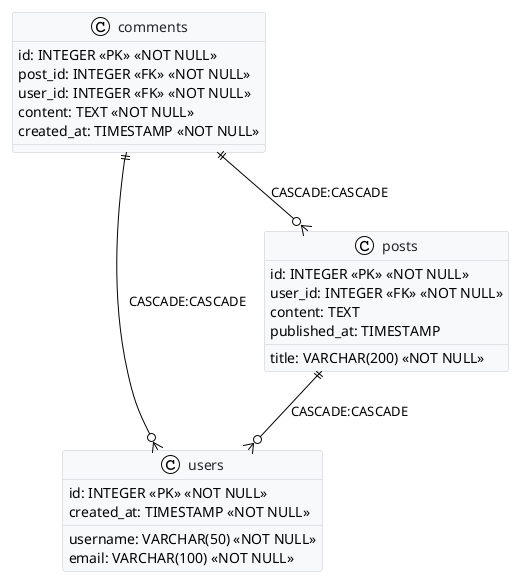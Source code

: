 @startuml DatabaseSchema
!theme plain
skinparam backgroundColor #FFFFFF
skinparam classBackgroundColor #F8F9FA
skinparam classBorderColor #DEE2E6
skinparam classFontColor #212529
class users {
    id: INTEGER <<PK>> <<NOT NULL>>
    username: VARCHAR(50) <<NOT NULL>>
    email: VARCHAR(100) <<NOT NULL>>
    created_at: TIMESTAMP <<NOT NULL>>
}
class posts {
    id: INTEGER <<PK>> <<NOT NULL>>
    user_id: INTEGER <<FK>> <<NOT NULL>>
    title: VARCHAR(200) <<NOT NULL>>
    content: TEXT
    published_at: TIMESTAMP
}
class comments {
    id: INTEGER <<PK>> <<NOT NULL>>
    post_id: INTEGER <<FK>> <<NOT NULL>>
    user_id: INTEGER <<FK>> <<NOT NULL>>
    content: TEXT <<NOT NULL>>
    created_at: TIMESTAMP <<NOT NULL>>
}
posts ||--o{ users : "CASCADE:CASCADE"
comments ||--o{ posts : "CASCADE:CASCADE"
comments ||--o{ users : "CASCADE:CASCADE"
@enduml
